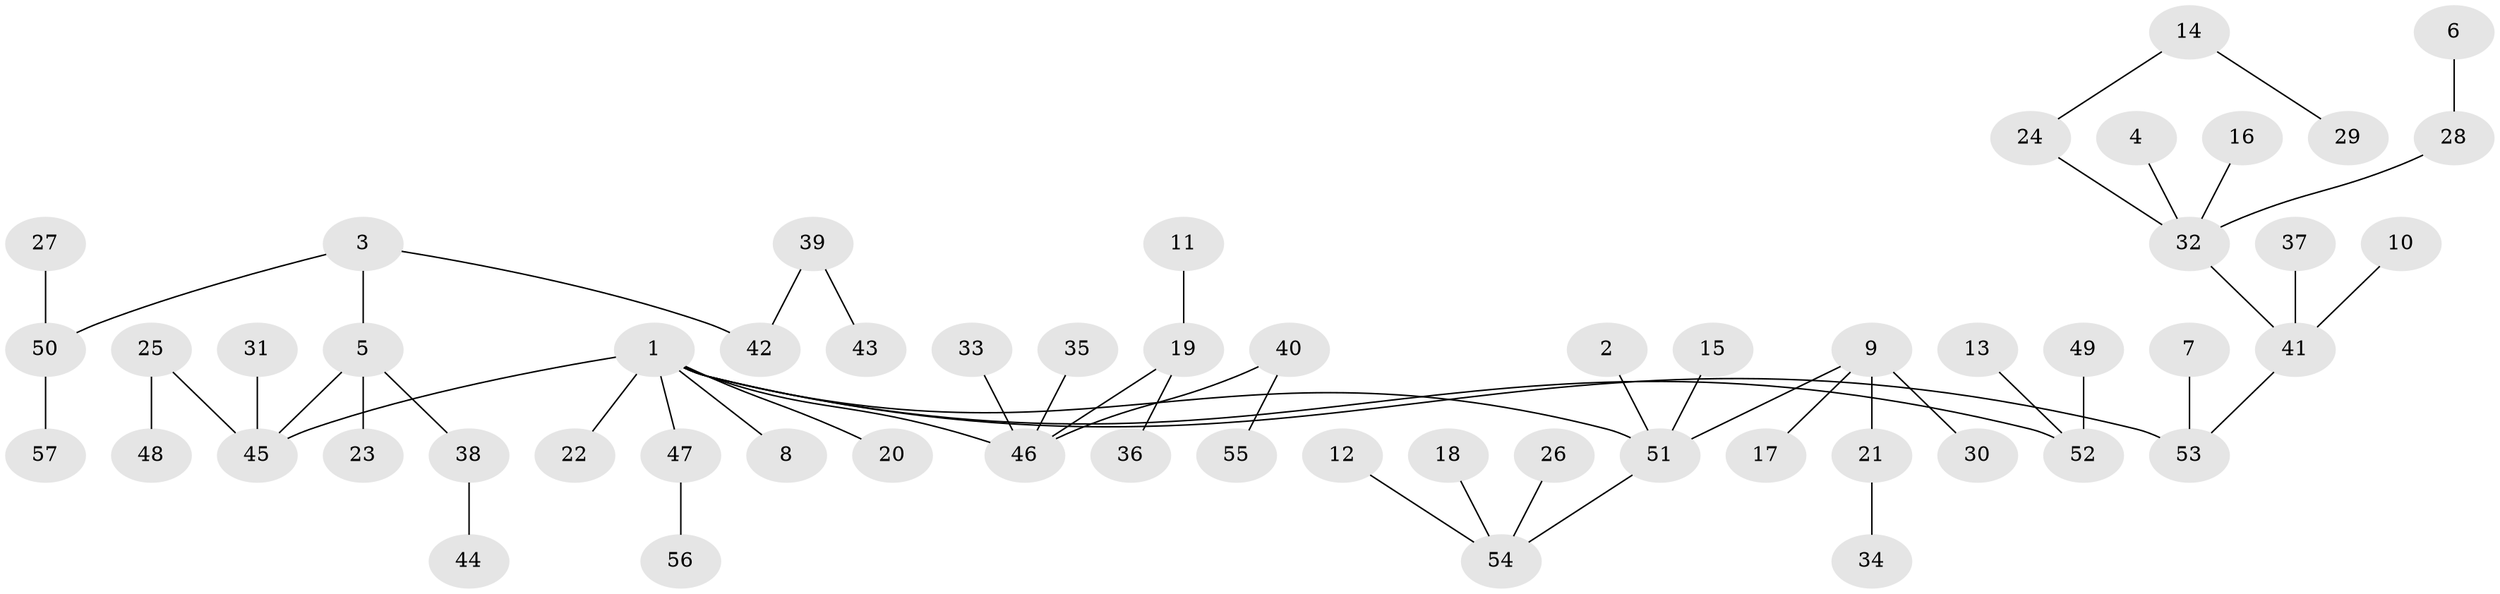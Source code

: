 // original degree distribution, {4: 0.09734513274336283, 3: 0.12389380530973451, 6: 0.02654867256637168, 5: 0.017699115044247787, 2: 0.23893805309734514, 1: 0.49557522123893805}
// Generated by graph-tools (version 1.1) at 2025/26/03/09/25 03:26:31]
// undirected, 57 vertices, 56 edges
graph export_dot {
graph [start="1"]
  node [color=gray90,style=filled];
  1;
  2;
  3;
  4;
  5;
  6;
  7;
  8;
  9;
  10;
  11;
  12;
  13;
  14;
  15;
  16;
  17;
  18;
  19;
  20;
  21;
  22;
  23;
  24;
  25;
  26;
  27;
  28;
  29;
  30;
  31;
  32;
  33;
  34;
  35;
  36;
  37;
  38;
  39;
  40;
  41;
  42;
  43;
  44;
  45;
  46;
  47;
  48;
  49;
  50;
  51;
  52;
  53;
  54;
  55;
  56;
  57;
  1 -- 8 [weight=1.0];
  1 -- 20 [weight=1.0];
  1 -- 22 [weight=1.0];
  1 -- 45 [weight=1.0];
  1 -- 46 [weight=1.0];
  1 -- 47 [weight=1.0];
  1 -- 51 [weight=1.0];
  1 -- 52 [weight=1.0];
  1 -- 53 [weight=1.0];
  2 -- 51 [weight=1.0];
  3 -- 5 [weight=1.0];
  3 -- 42 [weight=1.0];
  3 -- 50 [weight=1.0];
  4 -- 32 [weight=1.0];
  5 -- 23 [weight=1.0];
  5 -- 38 [weight=1.0];
  5 -- 45 [weight=1.0];
  6 -- 28 [weight=1.0];
  7 -- 53 [weight=1.0];
  9 -- 17 [weight=1.0];
  9 -- 21 [weight=1.0];
  9 -- 30 [weight=1.0];
  9 -- 51 [weight=1.0];
  10 -- 41 [weight=1.0];
  11 -- 19 [weight=1.0];
  12 -- 54 [weight=1.0];
  13 -- 52 [weight=1.0];
  14 -- 24 [weight=1.0];
  14 -- 29 [weight=1.0];
  15 -- 51 [weight=1.0];
  16 -- 32 [weight=1.0];
  18 -- 54 [weight=1.0];
  19 -- 36 [weight=1.0];
  19 -- 46 [weight=1.0];
  21 -- 34 [weight=1.0];
  24 -- 32 [weight=1.0];
  25 -- 45 [weight=1.0];
  25 -- 48 [weight=1.0];
  26 -- 54 [weight=1.0];
  27 -- 50 [weight=1.0];
  28 -- 32 [weight=1.0];
  31 -- 45 [weight=1.0];
  32 -- 41 [weight=1.0];
  33 -- 46 [weight=1.0];
  35 -- 46 [weight=1.0];
  37 -- 41 [weight=1.0];
  38 -- 44 [weight=1.0];
  39 -- 42 [weight=1.0];
  39 -- 43 [weight=1.0];
  40 -- 46 [weight=1.0];
  40 -- 55 [weight=1.0];
  41 -- 53 [weight=1.0];
  47 -- 56 [weight=1.0];
  49 -- 52 [weight=1.0];
  50 -- 57 [weight=1.0];
  51 -- 54 [weight=1.0];
}
